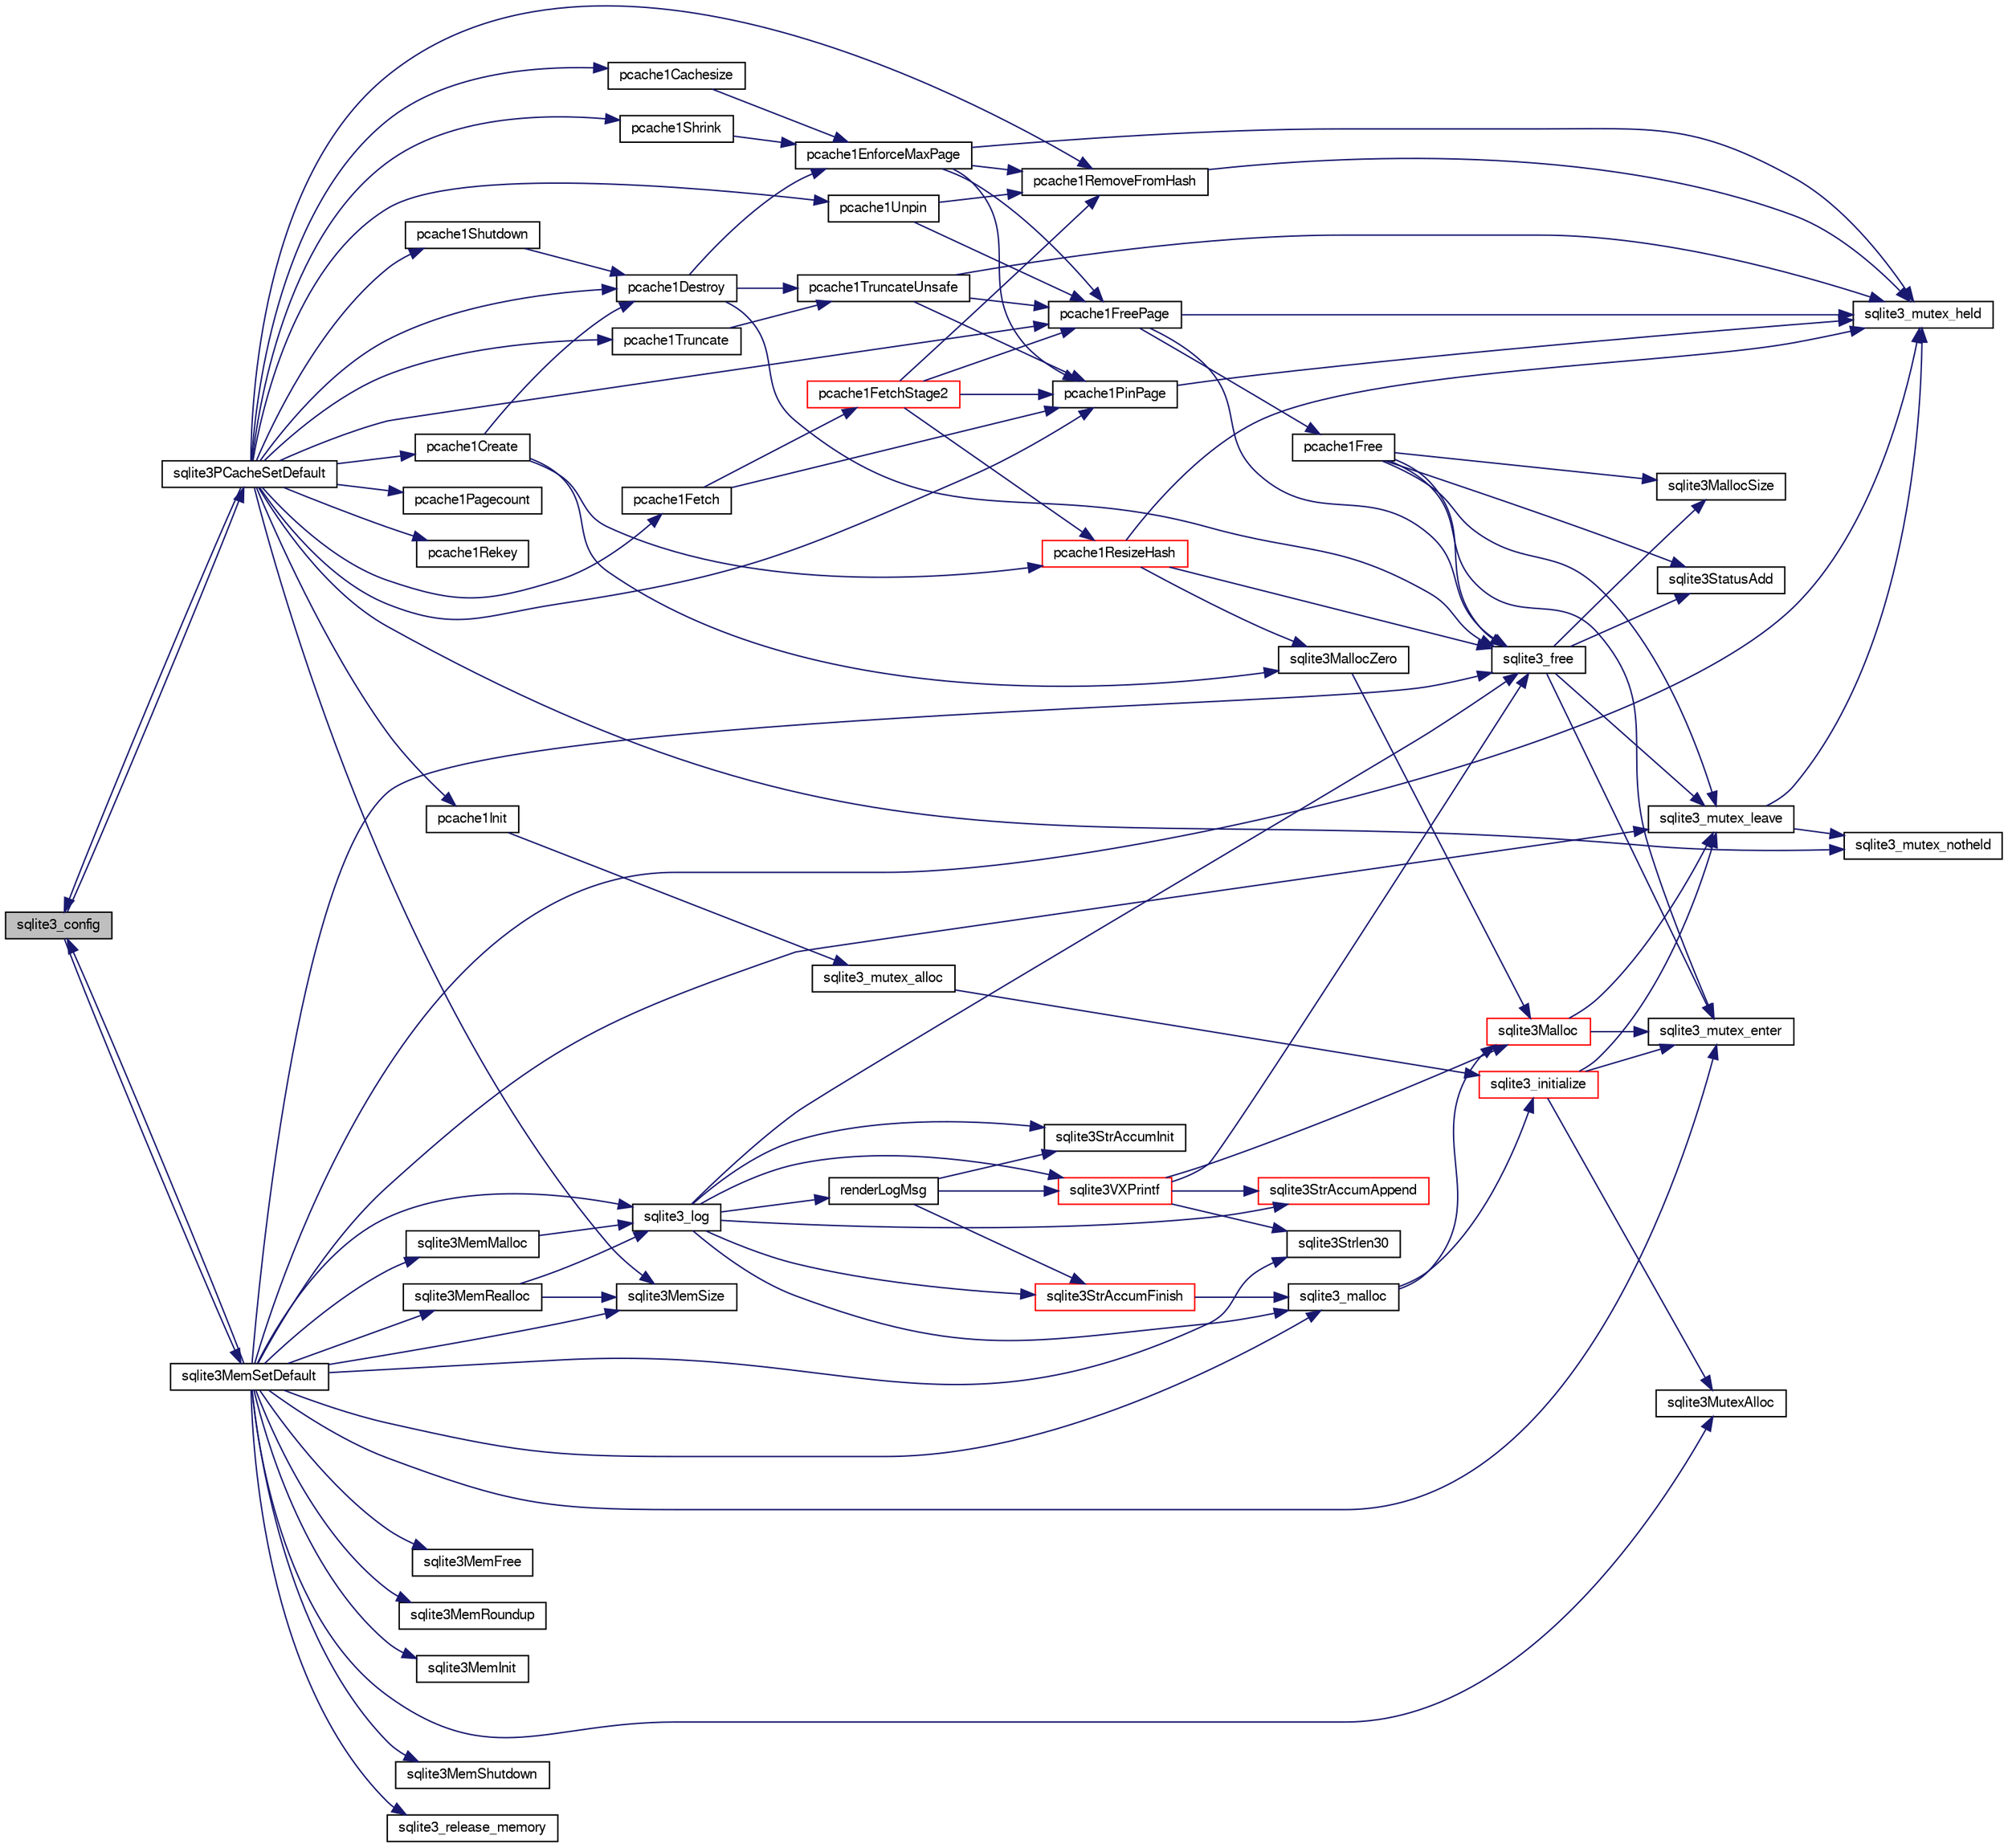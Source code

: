 digraph "sqlite3_config"
{
  edge [fontname="FreeSans",fontsize="10",labelfontname="FreeSans",labelfontsize="10"];
  node [fontname="FreeSans",fontsize="10",shape=record];
  rankdir="LR";
  Node323194 [label="sqlite3_config",height=0.2,width=0.4,color="black", fillcolor="grey75", style="filled", fontcolor="black"];
  Node323194 -> Node323195 [color="midnightblue",fontsize="10",style="solid",fontname="FreeSans"];
  Node323195 [label="sqlite3MemSetDefault",height=0.2,width=0.4,color="black", fillcolor="white", style="filled",URL="$sqlite3_8c.html#a162fbfd727e92c5f8f72625b5ff62549"];
  Node323195 -> Node323196 [color="midnightblue",fontsize="10",style="solid",fontname="FreeSans"];
  Node323196 [label="sqlite3MemMalloc",height=0.2,width=0.4,color="black", fillcolor="white", style="filled",URL="$sqlite3_8c.html#a53157f1a669f949332f44ca9f15c0a43"];
  Node323196 -> Node323197 [color="midnightblue",fontsize="10",style="solid",fontname="FreeSans"];
  Node323197 [label="sqlite3_log",height=0.2,width=0.4,color="black", fillcolor="white", style="filled",URL="$sqlite3_8c.html#a298c9699bf9c143662c6b1fec4b2dc3b"];
  Node323197 -> Node323198 [color="midnightblue",fontsize="10",style="solid",fontname="FreeSans"];
  Node323198 [label="renderLogMsg",height=0.2,width=0.4,color="black", fillcolor="white", style="filled",URL="$sqlite3_8c.html#a7a02b43ce0a27bb52085c7f446d115af"];
  Node323198 -> Node323199 [color="midnightblue",fontsize="10",style="solid",fontname="FreeSans"];
  Node323199 [label="sqlite3StrAccumInit",height=0.2,width=0.4,color="black", fillcolor="white", style="filled",URL="$sqlite3_8c.html#aabf95e113b9d54d519cd15a56215f560"];
  Node323198 -> Node323200 [color="midnightblue",fontsize="10",style="solid",fontname="FreeSans"];
  Node323200 [label="sqlite3VXPrintf",height=0.2,width=0.4,color="red", fillcolor="white", style="filled",URL="$sqlite3_8c.html#a63c25806c9bd4a2b76f9a0eb232c6bde"];
  Node323200 -> Node323201 [color="midnightblue",fontsize="10",style="solid",fontname="FreeSans"];
  Node323201 [label="sqlite3StrAccumAppend",height=0.2,width=0.4,color="red", fillcolor="white", style="filled",URL="$sqlite3_8c.html#a56664fa33def33c5a5245b623441d5e0"];
  Node323200 -> Node323219 [color="midnightblue",fontsize="10",style="solid",fontname="FreeSans"];
  Node323219 [label="sqlite3Malloc",height=0.2,width=0.4,color="red", fillcolor="white", style="filled",URL="$sqlite3_8c.html#a361a2eaa846b1885f123abe46f5d8b2b"];
  Node323219 -> Node323213 [color="midnightblue",fontsize="10",style="solid",fontname="FreeSans"];
  Node323213 [label="sqlite3_mutex_enter",height=0.2,width=0.4,color="black", fillcolor="white", style="filled",URL="$sqlite3_8c.html#a1c12cde690bd89f104de5cbad12a6bf5"];
  Node323219 -> Node323215 [color="midnightblue",fontsize="10",style="solid",fontname="FreeSans"];
  Node323215 [label="sqlite3_mutex_leave",height=0.2,width=0.4,color="black", fillcolor="white", style="filled",URL="$sqlite3_8c.html#a5838d235601dbd3c1fa993555c6bcc93"];
  Node323215 -> Node323207 [color="midnightblue",fontsize="10",style="solid",fontname="FreeSans"];
  Node323207 [label="sqlite3_mutex_held",height=0.2,width=0.4,color="black", fillcolor="white", style="filled",URL="$sqlite3_8c.html#acf77da68932b6bc163c5e68547ecc3e7"];
  Node323215 -> Node323216 [color="midnightblue",fontsize="10",style="solid",fontname="FreeSans"];
  Node323216 [label="sqlite3_mutex_notheld",height=0.2,width=0.4,color="black", fillcolor="white", style="filled",URL="$sqlite3_8c.html#a83967c837c1c000d3b5adcfaa688f5dc"];
  Node323200 -> Node323272 [color="midnightblue",fontsize="10",style="solid",fontname="FreeSans"];
  Node323272 [label="sqlite3Strlen30",height=0.2,width=0.4,color="black", fillcolor="white", style="filled",URL="$sqlite3_8c.html#a3dcd80ba41f1a308193dee74857b62a7"];
  Node323200 -> Node323212 [color="midnightblue",fontsize="10",style="solid",fontname="FreeSans"];
  Node323212 [label="sqlite3_free",height=0.2,width=0.4,color="black", fillcolor="white", style="filled",URL="$sqlite3_8c.html#a6552349e36a8a691af5487999ab09519"];
  Node323212 -> Node323213 [color="midnightblue",fontsize="10",style="solid",fontname="FreeSans"];
  Node323212 -> Node323214 [color="midnightblue",fontsize="10",style="solid",fontname="FreeSans"];
  Node323214 [label="sqlite3StatusAdd",height=0.2,width=0.4,color="black", fillcolor="white", style="filled",URL="$sqlite3_8c.html#afa029f93586aeab4cc85360905dae9cd"];
  Node323212 -> Node323210 [color="midnightblue",fontsize="10",style="solid",fontname="FreeSans"];
  Node323210 [label="sqlite3MallocSize",height=0.2,width=0.4,color="black", fillcolor="white", style="filled",URL="$sqlite3_8c.html#acf5d2a5f35270bafb050bd2def576955"];
  Node323212 -> Node323215 [color="midnightblue",fontsize="10",style="solid",fontname="FreeSans"];
  Node323198 -> Node323270 [color="midnightblue",fontsize="10",style="solid",fontname="FreeSans"];
  Node323270 [label="sqlite3StrAccumFinish",height=0.2,width=0.4,color="red", fillcolor="white", style="filled",URL="$sqlite3_8c.html#adb7f26b10ac1b847db6f000ef4c2e2ba"];
  Node323270 -> Node323271 [color="midnightblue",fontsize="10",style="solid",fontname="FreeSans"];
  Node323271 [label="sqlite3_malloc",height=0.2,width=0.4,color="black", fillcolor="white", style="filled",URL="$sqlite3_8c.html#ac79dba55fc32b6a840cf5a9769bce7cd"];
  Node323271 -> Node323225 [color="midnightblue",fontsize="10",style="solid",fontname="FreeSans"];
  Node323225 [label="sqlite3_initialize",height=0.2,width=0.4,color="red", fillcolor="white", style="filled",URL="$sqlite3_8c.html#ab0c0ee2d5d4cf8b28e9572296a8861df"];
  Node323225 -> Node323244 [color="midnightblue",fontsize="10",style="solid",fontname="FreeSans"];
  Node323244 [label="sqlite3MutexAlloc",height=0.2,width=0.4,color="black", fillcolor="white", style="filled",URL="$sqlite3_8c.html#a0e3f432ee581f6876b590e7ad7e84e19"];
  Node323225 -> Node323213 [color="midnightblue",fontsize="10",style="solid",fontname="FreeSans"];
  Node323225 -> Node323215 [color="midnightblue",fontsize="10",style="solid",fontname="FreeSans"];
  Node323271 -> Node323219 [color="midnightblue",fontsize="10",style="solid",fontname="FreeSans"];
  Node323197 -> Node323199 [color="midnightblue",fontsize="10",style="solid",fontname="FreeSans"];
  Node323197 -> Node323200 [color="midnightblue",fontsize="10",style="solid",fontname="FreeSans"];
  Node323197 -> Node323270 [color="midnightblue",fontsize="10",style="solid",fontname="FreeSans"];
  Node323197 -> Node323271 [color="midnightblue",fontsize="10",style="solid",fontname="FreeSans"];
  Node323197 -> Node323212 [color="midnightblue",fontsize="10",style="solid",fontname="FreeSans"];
  Node323197 -> Node323201 [color="midnightblue",fontsize="10",style="solid",fontname="FreeSans"];
  Node323195 -> Node323445 [color="midnightblue",fontsize="10",style="solid",fontname="FreeSans"];
  Node323445 [label="sqlite3MemFree",height=0.2,width=0.4,color="black", fillcolor="white", style="filled",URL="$sqlite3_8c.html#a4198492989c7a427e3d704c06058850a"];
  Node323195 -> Node323446 [color="midnightblue",fontsize="10",style="solid",fontname="FreeSans"];
  Node323446 [label="sqlite3MemRealloc",height=0.2,width=0.4,color="black", fillcolor="white", style="filled",URL="$sqlite3_8c.html#addd043cc5742c3b0cf536763cd4e6948"];
  Node323446 -> Node323197 [color="midnightblue",fontsize="10",style="solid",fontname="FreeSans"];
  Node323446 -> Node323447 [color="midnightblue",fontsize="10",style="solid",fontname="FreeSans"];
  Node323447 [label="sqlite3MemSize",height=0.2,width=0.4,color="black", fillcolor="white", style="filled",URL="$sqlite3_8c.html#a564962938d56643e999de431c190f937"];
  Node323195 -> Node323447 [color="midnightblue",fontsize="10",style="solid",fontname="FreeSans"];
  Node323195 -> Node323448 [color="midnightblue",fontsize="10",style="solid",fontname="FreeSans"];
  Node323448 [label="sqlite3MemRoundup",height=0.2,width=0.4,color="black", fillcolor="white", style="filled",URL="$sqlite3_8c.html#ac9d66a2d2d224dfafcf6a49d48436ddc"];
  Node323195 -> Node323449 [color="midnightblue",fontsize="10",style="solid",fontname="FreeSans"];
  Node323449 [label="sqlite3MemInit",height=0.2,width=0.4,color="black", fillcolor="white", style="filled",URL="$sqlite3_8c.html#a1ec61c1becf036ba7fcb571ae51300af"];
  Node323195 -> Node323450 [color="midnightblue",fontsize="10",style="solid",fontname="FreeSans"];
  Node323450 [label="sqlite3MemShutdown",height=0.2,width=0.4,color="black", fillcolor="white", style="filled",URL="$sqlite3_8c.html#a934531b3f7c4743196f453ce6db028dc"];
  Node323195 -> Node323194 [color="midnightblue",fontsize="10",style="solid",fontname="FreeSans"];
  Node323195 -> Node323244 [color="midnightblue",fontsize="10",style="solid",fontname="FreeSans"];
  Node323195 -> Node323213 [color="midnightblue",fontsize="10",style="solid",fontname="FreeSans"];
  Node323195 -> Node323215 [color="midnightblue",fontsize="10",style="solid",fontname="FreeSans"];
  Node323195 -> Node323272 [color="midnightblue",fontsize="10",style="solid",fontname="FreeSans"];
  Node323195 -> Node323207 [color="midnightblue",fontsize="10",style="solid",fontname="FreeSans"];
  Node323195 -> Node323475 [color="midnightblue",fontsize="10",style="solid",fontname="FreeSans"];
  Node323475 [label="sqlite3_release_memory",height=0.2,width=0.4,color="black", fillcolor="white", style="filled",URL="$sqlite3_8c.html#a91037e7ef182e008677dae146e15cf92"];
  Node323195 -> Node323271 [color="midnightblue",fontsize="10",style="solid",fontname="FreeSans"];
  Node323195 -> Node323212 [color="midnightblue",fontsize="10",style="solid",fontname="FreeSans"];
  Node323195 -> Node323197 [color="midnightblue",fontsize="10",style="solid",fontname="FreeSans"];
  Node323194 -> Node323430 [color="midnightblue",fontsize="10",style="solid",fontname="FreeSans"];
  Node323430 [label="sqlite3PCacheSetDefault",height=0.2,width=0.4,color="black", fillcolor="white", style="filled",URL="$sqlite3_8c.html#a91974afe7709a742451438556ee0c70c"];
  Node323430 -> Node323431 [color="midnightblue",fontsize="10",style="solid",fontname="FreeSans"];
  Node323431 [label="pcache1Init",height=0.2,width=0.4,color="black", fillcolor="white", style="filled",URL="$sqlite3_8c.html#a05e9c1daf3dd812db1d769b69b20e069"];
  Node323431 -> Node323432 [color="midnightblue",fontsize="10",style="solid",fontname="FreeSans"];
  Node323432 [label="sqlite3_mutex_alloc",height=0.2,width=0.4,color="black", fillcolor="white", style="filled",URL="$sqlite3_8c.html#a8901f723153246da34f86e0844cbadaa"];
  Node323432 -> Node323225 [color="midnightblue",fontsize="10",style="solid",fontname="FreeSans"];
  Node323430 -> Node323433 [color="midnightblue",fontsize="10",style="solid",fontname="FreeSans"];
  Node323433 [label="pcache1Shutdown",height=0.2,width=0.4,color="black", fillcolor="white", style="filled",URL="$sqlite3_8c.html#a707b7714a99d68e6858d4305b2a02579"];
  Node323433 -> Node323434 [color="midnightblue",fontsize="10",style="solid",fontname="FreeSans"];
  Node323434 [label="pcache1Destroy",height=0.2,width=0.4,color="black", fillcolor="white", style="filled",URL="$sqlite3_8c.html#af128220dedcda78a71f3283ece247258"];
  Node323434 -> Node323435 [color="midnightblue",fontsize="10",style="solid",fontname="FreeSans"];
  Node323435 [label="pcache1TruncateUnsafe",height=0.2,width=0.4,color="black", fillcolor="white", style="filled",URL="$sqlite3_8c.html#a95d9a0e421b47a80bd282a8b68929210"];
  Node323435 -> Node323207 [color="midnightblue",fontsize="10",style="solid",fontname="FreeSans"];
  Node323435 -> Node323436 [color="midnightblue",fontsize="10",style="solid",fontname="FreeSans"];
  Node323436 [label="pcache1PinPage",height=0.2,width=0.4,color="black", fillcolor="white", style="filled",URL="$sqlite3_8c.html#a8c56f8763581386fa892a46f77c8d684"];
  Node323436 -> Node323207 [color="midnightblue",fontsize="10",style="solid",fontname="FreeSans"];
  Node323435 -> Node323437 [color="midnightblue",fontsize="10",style="solid",fontname="FreeSans"];
  Node323437 [label="pcache1FreePage",height=0.2,width=0.4,color="black", fillcolor="white", style="filled",URL="$sqlite3_8c.html#aa3f573a706805bb81ef72ff65ffcdb79"];
  Node323437 -> Node323207 [color="midnightblue",fontsize="10",style="solid",fontname="FreeSans"];
  Node323437 -> Node323438 [color="midnightblue",fontsize="10",style="solid",fontname="FreeSans"];
  Node323438 [label="pcache1Free",height=0.2,width=0.4,color="black", fillcolor="white", style="filled",URL="$sqlite3_8c.html#a283e764f60afec3ed4995402b6604ceb"];
  Node323438 -> Node323213 [color="midnightblue",fontsize="10",style="solid",fontname="FreeSans"];
  Node323438 -> Node323214 [color="midnightblue",fontsize="10",style="solid",fontname="FreeSans"];
  Node323438 -> Node323215 [color="midnightblue",fontsize="10",style="solid",fontname="FreeSans"];
  Node323438 -> Node323210 [color="midnightblue",fontsize="10",style="solid",fontname="FreeSans"];
  Node323438 -> Node323212 [color="midnightblue",fontsize="10",style="solid",fontname="FreeSans"];
  Node323437 -> Node323212 [color="midnightblue",fontsize="10",style="solid",fontname="FreeSans"];
  Node323434 -> Node323439 [color="midnightblue",fontsize="10",style="solid",fontname="FreeSans"];
  Node323439 [label="pcache1EnforceMaxPage",height=0.2,width=0.4,color="black", fillcolor="white", style="filled",URL="$sqlite3_8c.html#a984a14dae7f8f146ca82b94f587a1389"];
  Node323439 -> Node323207 [color="midnightblue",fontsize="10",style="solid",fontname="FreeSans"];
  Node323439 -> Node323436 [color="midnightblue",fontsize="10",style="solid",fontname="FreeSans"];
  Node323439 -> Node323440 [color="midnightblue",fontsize="10",style="solid",fontname="FreeSans"];
  Node323440 [label="pcache1RemoveFromHash",height=0.2,width=0.4,color="black", fillcolor="white", style="filled",URL="$sqlite3_8c.html#a1b58eae8a9fe64c0c817a74a2ac7ad41"];
  Node323440 -> Node323207 [color="midnightblue",fontsize="10",style="solid",fontname="FreeSans"];
  Node323439 -> Node323437 [color="midnightblue",fontsize="10",style="solid",fontname="FreeSans"];
  Node323434 -> Node323212 [color="midnightblue",fontsize="10",style="solid",fontname="FreeSans"];
  Node323430 -> Node323441 [color="midnightblue",fontsize="10",style="solid",fontname="FreeSans"];
  Node323441 [label="pcache1Create",height=0.2,width=0.4,color="black", fillcolor="white", style="filled",URL="$sqlite3_8c.html#a44cfeb7ecaf2b6aa54934d3deaee8919"];
  Node323441 -> Node323231 [color="midnightblue",fontsize="10",style="solid",fontname="FreeSans"];
  Node323231 [label="sqlite3MallocZero",height=0.2,width=0.4,color="black", fillcolor="white", style="filled",URL="$sqlite3_8c.html#ab3e07a30b9b5471f9f5e8f9cb7229934"];
  Node323231 -> Node323219 [color="midnightblue",fontsize="10",style="solid",fontname="FreeSans"];
  Node323441 -> Node323442 [color="midnightblue",fontsize="10",style="solid",fontname="FreeSans"];
  Node323442 [label="pcache1ResizeHash",height=0.2,width=0.4,color="red", fillcolor="white", style="filled",URL="$sqlite3_8c.html#a7795922581c79a689c6e954dad69c037"];
  Node323442 -> Node323207 [color="midnightblue",fontsize="10",style="solid",fontname="FreeSans"];
  Node323442 -> Node323231 [color="midnightblue",fontsize="10",style="solid",fontname="FreeSans"];
  Node323442 -> Node323212 [color="midnightblue",fontsize="10",style="solid",fontname="FreeSans"];
  Node323441 -> Node323434 [color="midnightblue",fontsize="10",style="solid",fontname="FreeSans"];
  Node323430 -> Node323451 [color="midnightblue",fontsize="10",style="solid",fontname="FreeSans"];
  Node323451 [label="pcache1Cachesize",height=0.2,width=0.4,color="black", fillcolor="white", style="filled",URL="$sqlite3_8c.html#a071ef90a5e389826abcea7883ff2cd05"];
  Node323451 -> Node323439 [color="midnightblue",fontsize="10",style="solid",fontname="FreeSans"];
  Node323430 -> Node323452 [color="midnightblue",fontsize="10",style="solid",fontname="FreeSans"];
  Node323452 [label="pcache1Pagecount",height=0.2,width=0.4,color="black", fillcolor="white", style="filled",URL="$sqlite3_8c.html#aad313c3d8464ce3154a2a31409c5c625"];
  Node323430 -> Node323453 [color="midnightblue",fontsize="10",style="solid",fontname="FreeSans"];
  Node323453 [label="pcache1Fetch",height=0.2,width=0.4,color="black", fillcolor="white", style="filled",URL="$sqlite3_8c.html#a745bc37e2a945b10e6b23a6fe6c35411"];
  Node323453 -> Node323436 [color="midnightblue",fontsize="10",style="solid",fontname="FreeSans"];
  Node323453 -> Node323454 [color="midnightblue",fontsize="10",style="solid",fontname="FreeSans"];
  Node323454 [label="pcache1FetchStage2",height=0.2,width=0.4,color="red", fillcolor="white", style="filled",URL="$sqlite3_8c.html#a30a4ee80ec88f9eb4ade1424d99585b5"];
  Node323454 -> Node323442 [color="midnightblue",fontsize="10",style="solid",fontname="FreeSans"];
  Node323454 -> Node323440 [color="midnightblue",fontsize="10",style="solid",fontname="FreeSans"];
  Node323454 -> Node323436 [color="midnightblue",fontsize="10",style="solid",fontname="FreeSans"];
  Node323454 -> Node323437 [color="midnightblue",fontsize="10",style="solid",fontname="FreeSans"];
  Node323430 -> Node323459 [color="midnightblue",fontsize="10",style="solid",fontname="FreeSans"];
  Node323459 [label="pcache1Unpin",height=0.2,width=0.4,color="black", fillcolor="white", style="filled",URL="$sqlite3_8c.html#a5f9a5ef3862388dc0b104f9efea3f8c5"];
  Node323459 -> Node323440 [color="midnightblue",fontsize="10",style="solid",fontname="FreeSans"];
  Node323459 -> Node323437 [color="midnightblue",fontsize="10",style="solid",fontname="FreeSans"];
  Node323430 -> Node323460 [color="midnightblue",fontsize="10",style="solid",fontname="FreeSans"];
  Node323460 [label="pcache1Rekey",height=0.2,width=0.4,color="black", fillcolor="white", style="filled",URL="$sqlite3_8c.html#af4b8e7f81a3c3379d34aa2060102fcfe"];
  Node323430 -> Node323461 [color="midnightblue",fontsize="10",style="solid",fontname="FreeSans"];
  Node323461 [label="pcache1Truncate",height=0.2,width=0.4,color="black", fillcolor="white", style="filled",URL="$sqlite3_8c.html#ab21c5f71467aa7cfe1d1da105ecab289"];
  Node323461 -> Node323435 [color="midnightblue",fontsize="10",style="solid",fontname="FreeSans"];
  Node323430 -> Node323434 [color="midnightblue",fontsize="10",style="solid",fontname="FreeSans"];
  Node323430 -> Node323462 [color="midnightblue",fontsize="10",style="solid",fontname="FreeSans"];
  Node323462 [label="pcache1Shrink",height=0.2,width=0.4,color="black", fillcolor="white", style="filled",URL="$sqlite3_8c.html#a7f62f5f6d03ab88020fa8e2ab80ca38e"];
  Node323462 -> Node323439 [color="midnightblue",fontsize="10",style="solid",fontname="FreeSans"];
  Node323430 -> Node323194 [color="midnightblue",fontsize="10",style="solid",fontname="FreeSans"];
  Node323430 -> Node323216 [color="midnightblue",fontsize="10",style="solid",fontname="FreeSans"];
  Node323430 -> Node323447 [color="midnightblue",fontsize="10",style="solid",fontname="FreeSans"];
  Node323430 -> Node323436 [color="midnightblue",fontsize="10",style="solid",fontname="FreeSans"];
  Node323430 -> Node323440 [color="midnightblue",fontsize="10",style="solid",fontname="FreeSans"];
  Node323430 -> Node323437 [color="midnightblue",fontsize="10",style="solid",fontname="FreeSans"];
}
